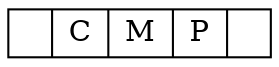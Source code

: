 digraph one {
	node [shape = record, height=.1];
	node0[label = "<f0> | <f1> C | <f2> M | <f3> P | <f4> "];

}